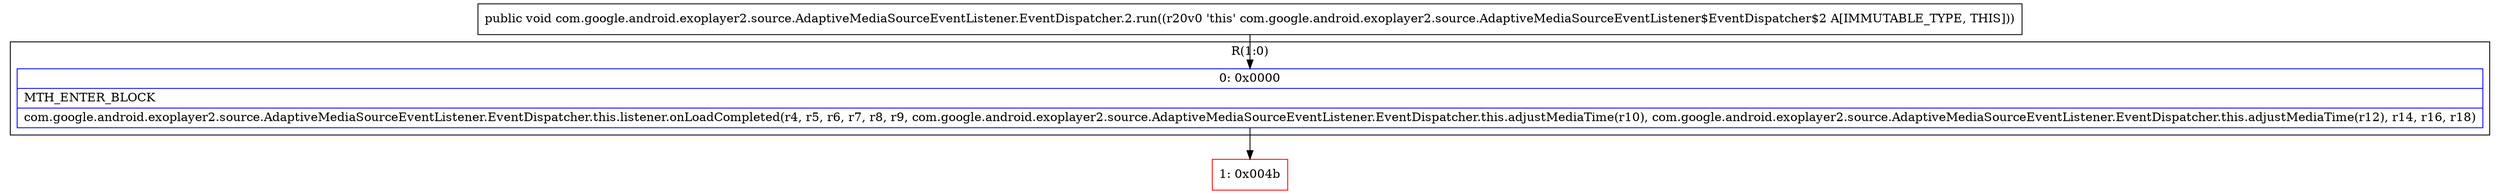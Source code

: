 digraph "CFG forcom.google.android.exoplayer2.source.AdaptiveMediaSourceEventListener.EventDispatcher.2.run()V" {
subgraph cluster_Region_1261139681 {
label = "R(1:0)";
node [shape=record,color=blue];
Node_0 [shape=record,label="{0\:\ 0x0000|MTH_ENTER_BLOCK\l|com.google.android.exoplayer2.source.AdaptiveMediaSourceEventListener.EventDispatcher.this.listener.onLoadCompleted(r4, r5, r6, r7, r8, r9, com.google.android.exoplayer2.source.AdaptiveMediaSourceEventListener.EventDispatcher.this.adjustMediaTime(r10), com.google.android.exoplayer2.source.AdaptiveMediaSourceEventListener.EventDispatcher.this.adjustMediaTime(r12), r14, r16, r18)\l}"];
}
Node_1 [shape=record,color=red,label="{1\:\ 0x004b}"];
MethodNode[shape=record,label="{public void com.google.android.exoplayer2.source.AdaptiveMediaSourceEventListener.EventDispatcher.2.run((r20v0 'this' com.google.android.exoplayer2.source.AdaptiveMediaSourceEventListener$EventDispatcher$2 A[IMMUTABLE_TYPE, THIS])) }"];
MethodNode -> Node_0;
Node_0 -> Node_1;
}

